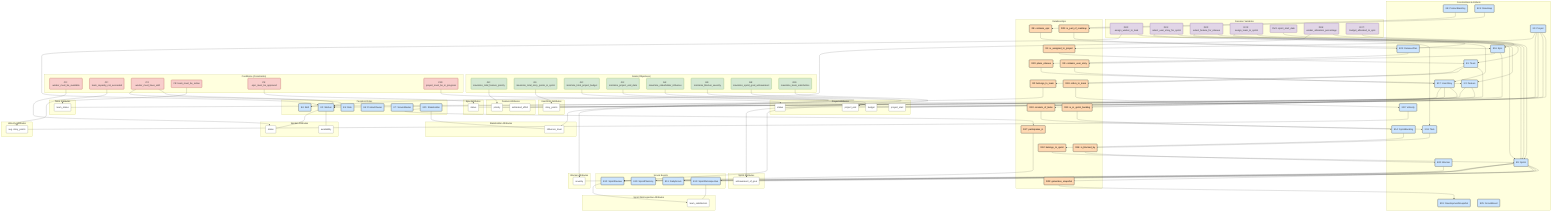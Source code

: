 graph TD
    %% ------------------------------------------
    %% 1. Style Definitions
    %% ------------------------------------------
    classDef entity fill:#cce5ff,stroke:#333,stroke-width:2px;
    classDef attribute fill:#ffffff,stroke:#333,stroke-width:1px;
    classDef relation fill:#ffd8b1,stroke:#333,stroke-width:2px,color:black;
    classDef goal fill:#d5e8d4,stroke:#82b366,stroke-width:2px;
    classDef condition fill:#f8cecc,stroke:#b85450,stroke-width:2px;
    classDef dv fill:#e1d5e7,stroke:#9673a6,stroke-width:2px;

    %% ------------------------------------------
    %% 2. Node Definitions
    %% ------------------------------------------
    
    subgraph "Core Entities & Artifacts"
        direction LR
        E0("E0: Project"); E1("E1: Team"); E3("E3: Feature"); E8("E8: ProductBacklog"); E9("E9: Sprint"); E14("E14: SprintBacklog"); E16("E16: Epic"); E17("E17: UserStory"); E18("E18: Task"); E19("E19: DevelopmentSnapshot"); E20("E20: Blocker"); E22("E22: Velocity"); E23("E23: ReleasePlan"); E24("E24: Roadmap"); E25("E25: ScrumBoard");
    end

    subgraph "People & Roles"
        direction LR
        E2("E2: Worker"); E4("E4: Skill"); E5("E5: Role"); E6("E6: ProductOwner"); E7("E7: ScrumMaster"); E21("E21: Stakeholder");
    end

    subgraph "Scrum Events"
        direction LR
        E10("E10: SprintPlanning"); E11("E11: DailyScrum"); E12("E12: SprintReview"); E13("E13: SprintRetrospective");
    end

    subgraph "Goals (Objectives)"
        direction LR
        G0("G0: maximize_total_feature_priority"); G1("G1: maximize_total_story_points_in_sprint"); G2("G2: minimize_total_project_budget"); G3("G3: minimize_project_end_date"); G4("G4: maximize_stakeholder_influence"); G5("G5: minimize_blocker_severity"); G8("G8: maximize_sprint_goal_achievement"); G11("G11: maximize_team_satisfaction");
    end

    subgraph "Conditions (Constraints)"
        direction LR
        C0("C0: worker_must_be_available"); C2("C2: team_capacity_not_exceeded"); C3("C3: worker_must_have_skill"); C8("C8: team_must_be_active"); C9("C9: epic_must_be_approved"); C10("C10: project_must_be_in_progress");
    end

    subgraph "Decision Variables"
        direction LR
        DV0("DV0: assign_worker_to_task"); DV1("DV1: select_user_story_for_sprint"); DV2("DV2: select_feature_for_release"); DV3("DV3: assign_team_to_sprint"); DV4("DV4: sprint_start_date"); DV6("DV6: worker_allocation_percentage"); DV7("DV7: budget_allocated_to_epic");
    end
    
    %% ------------------------------------------
    %% 3. Node Styling
    %% ------------------------------------------
    class E0,E1,E2,E3,E4,E5,E6,E7,E8,E9,E10,E11,E12,E13,E14,E16,E17,E18,E19,E20,E21,E22,E23,E24,E25 entity;
    class G0,G1,G2,G3,G4,G5,G8,G11 goal;
    class C0,C2,C3,C8,C9,C10 condition;
    class DV0,DV1,DV2,DV3,DV4,DV6,DV7 dv;
    
    %% ------------------------------------------
    %% 4. Entity-to-Entity Relationships
    %% ------------------------------------------
    subgraph "Relationships"
      direction TB
      R1("R1: is_assigned_to_project"); R2("R2: belongs_to_team"); R8("R8: contains_epic"); R9("R9: contains_user_story"); R10("R10: consists_of_tasks"); R11("R11: is_in_sprint_backlog"); R12("R12: belongs_to_sprint"); R16("R16: is_blocked_by"); R17("R17: participates_in"); R19("R19: refers_to_team"); R20("R20: plans_release"); R21("R21: is_part_of_roadmap"); R22("R22: generates_snapshot");
    end
    class R1,R2,R8,R9,R10,R11,R12,R16,R17,R19,R20,R21,R22 relation;

    E24 --> R21 --> E23;
    E23 --> R20 --> E3;
    E0 --> R1 --> E1;
    E1 --> R2 --> E2;
    E8 --> R8 --> E16;
    E16 --> R9 --> E17;
    E17 --> R10 --> E18;
    E17 --> R11 --> E14;
    E14 --> R12 --> E9;
    E9 --> R22 --> E19;
    E18 --> R16 --> E20;
    E21 --> R17 --> E12;
    E1 --> R19 --> E22;

    %% Link Events to Sprint
    E9 --> E10 & E11 & E12 & E13;
    
    %% ------------------------------------------
    %% 5. Attributes (Placed near relevant connections)
    %% ------------------------------------------

    subgraph "Project Attributes"
        E0_A2("project_start"); E0_A3("project_end"); E0_A6("status"); E0_A5("budget");
    end
    E0 --- E0_A2 & E0_A3 & E0_A6 & E0_A5;
    class E0_A2,E0_A3,E0_A6,E0_A5 attribute;

    subgraph "Feature Attributes"
        E3_A4("priority"); E3_A5("estimated_effort");
    end
    E3 --- E3_A4 & E3_A5;
    class E3_A4,E3_A5 attribute;
    
    subgraph "UserStory Attributes"
        E17_A6("story_points");
    end
    E17 --- E17_A6;
    class E17_A6 attribute;

    subgraph "Worker Attributes"
        E2_A6("status"); E2_A7("availability");
    end
    E2 --- E2_A6 & E2_A7;
    class E2_A6,E2_A7 attribute;
    
    subgraph "Team Attributes"
        E1_A4("team_status");
    end
    E1 --- E1_A4;
    class E1_A4 attribute;

    subgraph "Epic Attributes"
        E16_A4("status");
    end
    E16 --- E16_A4;
    class E16_A4 attribute;
    
    subgraph "Blocker Attributes"
      E20_A3("severity");
    end
    E20 --- E20_A3;
    class E20_A3 attribute;
    
    subgraph "Sprint Attributes"
      E9_A5("achievement_of_goal");
    end
    E9 --- E9_A5;
    class E9_A5 attribute;
    
    subgraph "Sprint Retrospective Attributes"
      E13_A3("team_satisfaction");
    end
    E13 --- E13_A3;
    class E13_A3 attribute;

    subgraph "Stakeholder Attributes"
      E21_A6("influence_level");
    end
    E21 --- E21_A6;
    class E21_A6 attribute;
    
    subgraph "Velocity Attributes"
      E22_A2("avg. story_points");
    end
    E22 --- E22_A2;
    class E22_A2 attribute;

    %% ------------------------------------------
    %% 6. Connecting Goals, Conditions, and DVs
    %% ------------------------------------------

    %% Goals
    G0 --> E3_A4;
    G1 --> E17_A6;
    G2 --> E0_A5;
    G3 --> E0_A3;
    G4 --> E21_A6;
    G5 --> E20_A3;
    G8 --> E9_A5;
    G11 --> E13_A3;

    %% Conditions
    C0 --> E2_A6;
    C2 --> E22_A2;
    C3 --> E2 & E4;
    C8 --> E1_A4;
    C9 --> E16_A4;
    C10 --> E0_A6;

    %% Decision Variables
    DV0 --> E2 & E18;
    DV1 --> E17 & E9;
    DV2 --> E3 & E23;
    DV3 --> E1 & E9;
    DV4 --> E9;
    DV6 --> E2 & E9;
    DV7 --> E16;